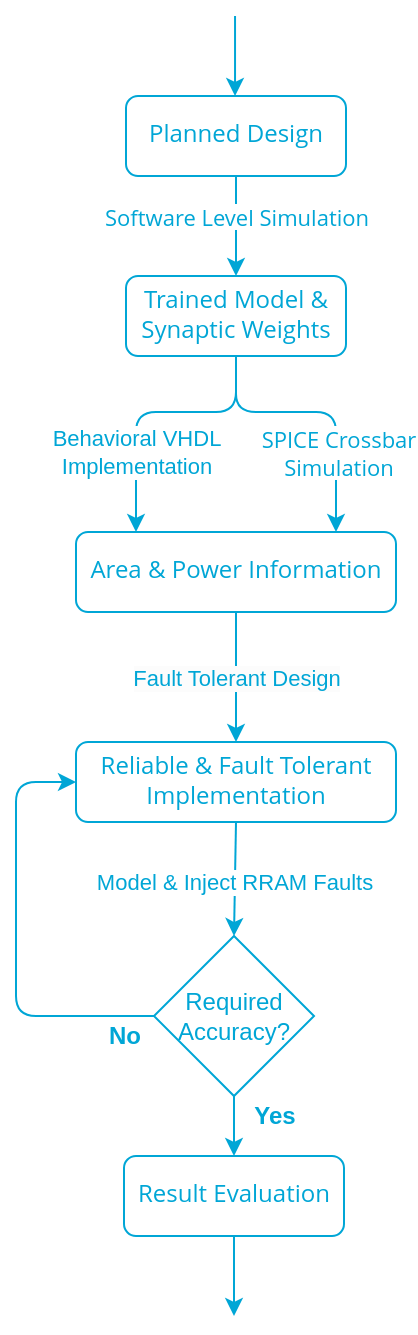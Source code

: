 <mxfile version="14.7.3" type="device"><diagram id="iOW2Z2DjpQmUkJxdxGHq" name="Page-1"><mxGraphModel dx="648" dy="397" grid="1" gridSize="10" guides="1" tooltips="1" connect="1" arrows="1" fold="1" page="1" pageScale="1" pageWidth="850" pageHeight="1100" math="0" shadow="0"><root><mxCell id="0"/><mxCell id="1" parent="0"/><mxCell id="wSyZ899D5HQ_hL2rB3Ar-5" value="&lt;font face=&quot;Open Sans&quot; data-font-src=&quot;https://fonts.googleapis.com/css?family=Open+Sans&quot;&gt;Trained Model &amp;amp; Synaptic Weights&lt;/font&gt;" style="rounded=1;html=1;glass=0;shadow=0;sketch=0;whiteSpace=wrap;spacing=2;spacingBottom=2;spacingTop=0;fillColor=none;strokeColor=#00A6D6;fontColor=#00A6D6;" parent="1" vertex="1"><mxGeometry x="191" y="460" width="110" height="40" as="geometry"/></mxCell><mxCell id="f_ynytrzeSBHYrQMZPQI-2" value="" style="endArrow=classic;html=1;strokeColor=#00A6D6;fontColor=#00A6D6;" parent="1" edge="1"><mxGeometry width="50" height="50" relative="1" as="geometry"><mxPoint x="246" y="410" as="sourcePoint"/><mxPoint x="246" y="460" as="targetPoint"/></mxGeometry></mxCell><mxCell id="wSyZ899D5HQ_hL2rB3Ar-1" value="Software Level Simulation" style="edgeLabel;html=1;align=center;verticalAlign=middle;resizable=0;points=[];fontFamily=Open Sans;fontSource=https%3A%2F%2Ffonts.googleapis.com%2Fcss%3Ffamily%3DOpen%2BSans;labelBackgroundColor=#ffffff;fontColor=#00A6D6;" parent="f_ynytrzeSBHYrQMZPQI-2" vertex="1" connectable="0"><mxGeometry x="0.4" y="1" relative="1" as="geometry"><mxPoint x="-1" y="-15" as="offset"/></mxGeometry></mxCell><mxCell id="wSyZ899D5HQ_hL2rB3Ar-4" value="" style="group;fontColor=#00A6D6;" parent="1" vertex="1" connectable="0"><mxGeometry x="246" y="528" as="geometry"/></mxCell><mxCell id="wSyZ899D5HQ_hL2rB3Ar-2" value="" style="endArrow=none;html=1;strokeColor=#00A6D6;fontColor=#00A6D6;" parent="wSyZ899D5HQ_hL2rB3Ar-4" edge="1"><mxGeometry width="50" height="50" relative="1" as="geometry"><mxPoint x="-20" as="sourcePoint"/><mxPoint y="-28" as="targetPoint"/><Array as="points"><mxPoint/></Array></mxGeometry></mxCell><mxCell id="wSyZ899D5HQ_hL2rB3Ar-3" value="" style="endArrow=none;html=1;strokeColor=#00A6D6;fontColor=#00A6D6;" parent="wSyZ899D5HQ_hL2rB3Ar-4" edge="1"><mxGeometry width="50" height="50" relative="1" as="geometry"><mxPoint x="20" as="sourcePoint"/><mxPoint y="-18" as="targetPoint"/><Array as="points"><mxPoint/></Array></mxGeometry></mxCell><mxCell id="wSyZ899D5HQ_hL2rB3Ar-6" value="Behavioral VHDL&lt;br&gt;Implementation" style="endArrow=classic;html=1;labelBackgroundColor=#ffffff;strokeColor=#00A6D6;fontColor=#00A6D6;" parent="1" edge="1"><mxGeometry x="0.111" width="50" height="50" relative="1" as="geometry"><mxPoint x="226" y="528" as="sourcePoint"/><mxPoint x="196" y="588" as="targetPoint"/><Array as="points"><mxPoint x="196" y="528"/></Array><mxPoint as="offset"/></mxGeometry></mxCell><mxCell id="wSyZ899D5HQ_hL2rB3Ar-7" value="" style="endArrow=classic;html=1;strokeColor=#00A6D6;fontColor=#00A6D6;" parent="1" edge="1"><mxGeometry width="50" height="50" relative="1" as="geometry"><mxPoint x="266" y="528" as="sourcePoint"/><mxPoint x="296" y="588" as="targetPoint"/><Array as="points"><mxPoint x="296" y="528"/></Array></mxGeometry></mxCell><mxCell id="uyCwm6lOvESb-JpnOb_O-1" value="SPICE Crossbar&lt;br&gt;Simulation" style="edgeLabel;html=1;align=center;verticalAlign=middle;resizable=0;points=[];fontFamily=Open Sans;labelBackgroundColor=#ffffff;fontColor=#00A6D6;" parent="wSyZ899D5HQ_hL2rB3Ar-7" vertex="1" connectable="0"><mxGeometry x="0.099" y="1" relative="1" as="geometry"><mxPoint as="offset"/></mxGeometry></mxCell><mxCell id="uyCwm6lOvESb-JpnOb_O-3" value="&lt;font face=&quot;Open Sans&quot; data-font-src=&quot;https://fonts.googleapis.com/css?family=Open+Sans&quot;&gt;Area &amp;amp; Power Information&lt;/font&gt;" style="rounded=1;html=1;glass=0;shadow=0;sketch=0;whiteSpace=wrap;spacing=2;spacingBottom=2;spacingTop=0;fillColor=none;strokeColor=#00A6D6;fontColor=#00A6D6;" parent="1" vertex="1"><mxGeometry x="166" y="588" width="160" height="40" as="geometry"/></mxCell><mxCell id="uyCwm6lOvESb-JpnOb_O-6" value="&lt;font face=&quot;Open Sans&quot; data-font-src=&quot;https://fonts.googleapis.com/css?family=Open+Sans&quot;&gt;Result Evaluation&lt;/font&gt;" style="rounded=1;html=1;glass=0;shadow=0;sketch=0;whiteSpace=wrap;spacing=2;spacingBottom=2;spacingTop=0;fillColor=none;strokeColor=#00A6D6;fontColor=#00A6D6;" parent="1" vertex="1"><mxGeometry x="190" y="900" width="110" height="40" as="geometry"/></mxCell><mxCell id="uyCwm6lOvESb-JpnOb_O-8" value="&lt;font face=&quot;Open Sans&quot; data-font-src=&quot;https://fonts.googleapis.com/css?family=Open+Sans&quot;&gt;Planned Design&lt;/font&gt;" style="rounded=1;html=1;glass=0;shadow=0;sketch=0;whiteSpace=wrap;spacing=2;spacingBottom=2;spacingTop=0;fillColor=none;strokeColor=#00A6D6;fontColor=#00A6D6;" parent="1" vertex="1"><mxGeometry x="191" y="370" width="110" height="40" as="geometry"/></mxCell><mxCell id="uyCwm6lOvESb-JpnOb_O-13" value="" style="endArrow=classic;html=1;fontFamily=Open Sans;fontSource=https%3A%2F%2Ffonts.googleapis.com%2Fcss%3Ffamily%3DOpen%2BSans;exitX=0.5;exitY=1;exitDx=0;exitDy=0;strokeColor=#00A6D6;fontColor=#00A6D6;" parent="1" source="uyCwm6lOvESb-JpnOb_O-6" edge="1"><mxGeometry width="50" height="50" relative="1" as="geometry"><mxPoint x="225" y="1040" as="sourcePoint"/><mxPoint x="245" y="980" as="targetPoint"/></mxGeometry></mxCell><mxCell id="uyCwm6lOvESb-JpnOb_O-14" value="" style="endArrow=classic;html=1;fontFamily=Open Sans;fontSource=https%3A%2F%2Ffonts.googleapis.com%2Fcss%3Ffamily%3DOpen%2BSans;exitX=0.5;exitY=1;exitDx=0;exitDy=0;fontColor=#00A6D6;strokeColor=#00A6D6;" parent="1" edge="1"><mxGeometry width="50" height="50" relative="1" as="geometry"><mxPoint x="245.52" y="330" as="sourcePoint"/><mxPoint x="245.52" y="370" as="targetPoint"/></mxGeometry></mxCell><mxCell id="X4VzmaavOFp7CxncI6LY-13" style="edgeStyle=orthogonalEdgeStyle;rounded=1;orthogonalLoop=1;jettySize=auto;html=1;entryX=0;entryY=0.5;entryDx=0;entryDy=0;fontColor=#00A6D6;strokeColor=#00A6D6;exitX=0;exitY=0.5;exitDx=0;exitDy=0;" parent="1" source="X4VzmaavOFp7CxncI6LY-8" target="X4VzmaavOFp7CxncI6LY-10" edge="1"><mxGeometry relative="1" as="geometry"><Array as="points"><mxPoint x="136" y="830"/><mxPoint x="136" y="713"/></Array></mxGeometry></mxCell><mxCell id="X4VzmaavOFp7CxncI6LY-8" value="Required Accuracy?" style="rhombus;whiteSpace=wrap;html=1;fillColor=none;fontColor=#00A6D6;strokeColor=#00A6D6;" parent="1" vertex="1"><mxGeometry x="205" y="790" width="80" height="80" as="geometry"/></mxCell><mxCell id="X4VzmaavOFp7CxncI6LY-9" value="Model &amp;amp; Inject RRAM Faults" style="endArrow=classic;html=1;labelBackgroundColor=#ffffff;strokeColor=#00A6D6;exitX=0.5;exitY=1;exitDx=0;exitDy=0;entryX=0.5;entryY=0;entryDx=0;entryDy=0;fontColor=#00A6D6;" parent="1" target="X4VzmaavOFp7CxncI6LY-8" edge="1"><mxGeometry x="0.077" width="50" height="50" relative="1" as="geometry"><mxPoint x="246" y="733" as="sourcePoint"/><mxPoint x="246" y="811" as="targetPoint"/><Array as="points"/><mxPoint as="offset"/></mxGeometry></mxCell><mxCell id="X4VzmaavOFp7CxncI6LY-10" value="&lt;font face=&quot;Open Sans&quot; data-font-src=&quot;https://fonts.googleapis.com/css?family=Open+Sans&quot;&gt;Reliable &amp;amp; Fault Tolerant Implementation&lt;/font&gt;" style="rounded=1;html=1;glass=0;shadow=0;sketch=0;whiteSpace=wrap;spacing=2;spacingBottom=2;spacingTop=0;fillColor=none;strokeColor=#00A6D6;fontColor=#00A6D6;" parent="1" vertex="1"><mxGeometry x="166" y="693" width="160" height="40" as="geometry"/></mxCell><mxCell id="X4VzmaavOFp7CxncI6LY-11" value="" style="endArrow=classic;html=1;labelBackgroundColor=#ffffff;strokeColor=#00A6D6;fontColor=#00A6D6;" parent="1" edge="1"><mxGeometry x="0.525" width="50" height="50" relative="1" as="geometry"><mxPoint x="246" y="628" as="sourcePoint"/><mxPoint x="246" y="693" as="targetPoint"/><Array as="points"/><mxPoint as="offset"/></mxGeometry></mxCell><mxCell id="X4VzmaavOFp7CxncI6LY-12" value="Fault Tolerant Design" style="edgeLabel;html=1;align=center;verticalAlign=middle;resizable=0;points=[];fontColor=#00A6D6;labelBackgroundColor=#FCFCFC;" parent="X4VzmaavOFp7CxncI6LY-11" vertex="1" connectable="0"><mxGeometry x="0.528" relative="1" as="geometry"><mxPoint y="-17" as="offset"/></mxGeometry></mxCell><mxCell id="X4VzmaavOFp7CxncI6LY-15" value="Yes" style="text;html=1;align=center;verticalAlign=middle;resizable=0;points=[];autosize=1;strokeColor=none;fontColor=#00A6D6;fontStyle=1" parent="1" vertex="1"><mxGeometry x="245" y="870" width="40" height="20" as="geometry"/></mxCell><mxCell id="X4VzmaavOFp7CxncI6LY-16" value="No" style="text;html=1;align=center;verticalAlign=middle;resizable=0;points=[];autosize=1;strokeColor=none;fontColor=#00A6D6;fontStyle=1" parent="1" vertex="1"><mxGeometry x="175" y="830" width="30" height="20" as="geometry"/></mxCell><mxCell id="TkP8tmtPROo-MNfz-xar-2" style="edgeStyle=orthogonalEdgeStyle;rounded=1;orthogonalLoop=1;jettySize=auto;html=1;fontColor=#00A6D6;strokeColor=#00A6D6;" edge="1" parent="1"><mxGeometry relative="1" as="geometry"><mxPoint x="245" y="870.0" as="sourcePoint"/><mxPoint x="245" y="900" as="targetPoint"/><Array as="points"><mxPoint x="245" y="880"/><mxPoint x="245" y="880"/></Array></mxGeometry></mxCell></root></mxGraphModel></diagram></mxfile>